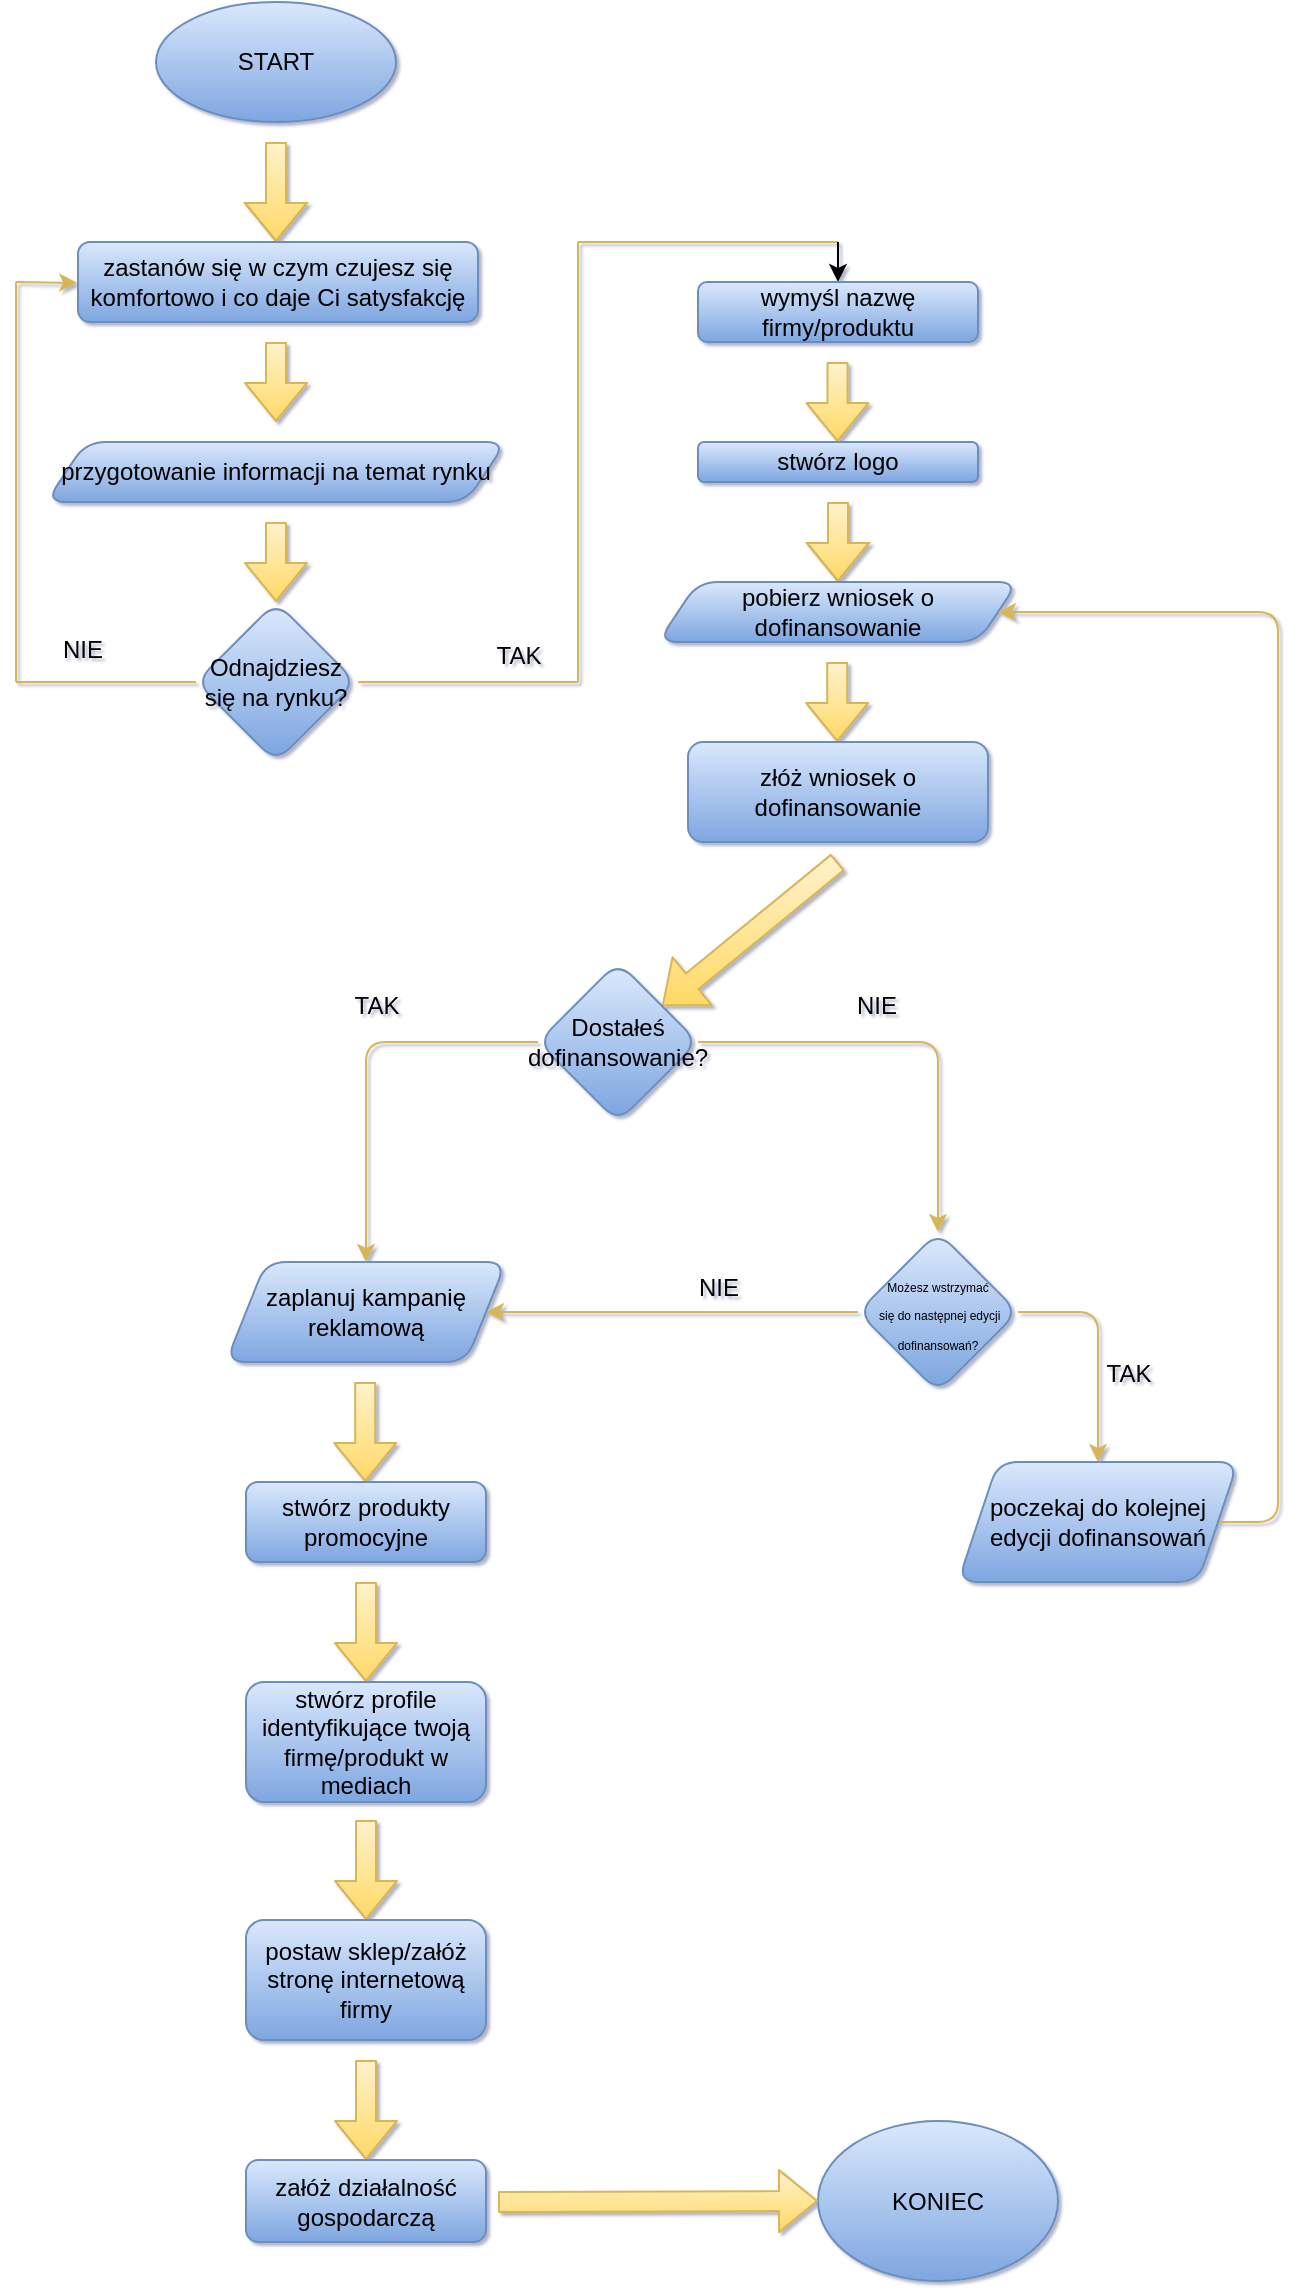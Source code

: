 <mxfile version="15.6.6" type="github" pages="2">
  <diagram id="UDtzyuUQcxQMz5mHsWod" name="Page-1">
    <mxGraphModel dx="830" dy="417" grid="0" gridSize="10" guides="1" tooltips="1" connect="1" arrows="1" fold="1" page="1" pageScale="1" pageWidth="827" pageHeight="1169" background="#ffffff" math="0" shadow="1">
      <root>
        <mxCell id="0" />
        <mxCell id="1" parent="0" />
        <mxCell id="P0c55dOeESKWQFFsauMl-1" value="START" style="ellipse;whiteSpace=wrap;html=1;rounded=1;fillColor=#dae8fc;strokeColor=#6c8ebf;gradientColor=#7ea6e0;fontColor=default;" vertex="1" parent="1">
          <mxGeometry x="239" y="10" width="120" height="60" as="geometry" />
        </mxCell>
        <mxCell id="P0c55dOeESKWQFFsauMl-2" value="" style="shape=flexArrow;endArrow=classic;html=1;fillColor=#fff2cc;gradientColor=#ffd966;strokeColor=#d6b656;labelBackgroundColor=default;fontColor=default;" edge="1" parent="1">
          <mxGeometry width="50" height="50" relative="1" as="geometry">
            <mxPoint x="299" y="80" as="sourcePoint" />
            <mxPoint x="299" y="130" as="targetPoint" />
            <Array as="points">
              <mxPoint x="299" y="110" />
            </Array>
          </mxGeometry>
        </mxCell>
        <mxCell id="yG68L8h6gqD8pZKWGZSu-3" value="" style="shape=flexArrow;endArrow=classic;html=1;fillColor=#fff2cc;gradientColor=#ffd966;strokeColor=#d6b656;labelBackgroundColor=default;fontColor=default;" edge="1" parent="1">
          <mxGeometry width="50" height="50" relative="1" as="geometry">
            <mxPoint x="299" y="180" as="sourcePoint" />
            <mxPoint x="299" y="220" as="targetPoint" />
          </mxGeometry>
        </mxCell>
        <mxCell id="yG68L8h6gqD8pZKWGZSu-5" value="przygotowanie informacji na temat rynku" style="shape=parallelogram;perimeter=parallelogramPerimeter;whiteSpace=wrap;html=1;fixedSize=1;rounded=1;fillColor=#dae8fc;strokeColor=#6c8ebf;gradientColor=#7ea6e0;fontColor=default;" vertex="1" parent="1">
          <mxGeometry x="184" y="230" width="230" height="30" as="geometry" />
        </mxCell>
        <mxCell id="yG68L8h6gqD8pZKWGZSu-6" value="Odnajdziesz się na rynku?" style="rhombus;whiteSpace=wrap;html=1;shadow=0;rounded=1;fillColor=#dae8fc;strokeColor=#6c8ebf;gradientColor=#7ea6e0;fontColor=default;" vertex="1" parent="1">
          <mxGeometry x="259" y="310" width="80" height="80" as="geometry" />
        </mxCell>
        <mxCell id="yG68L8h6gqD8pZKWGZSu-7" value="" style="endArrow=none;html=1;entryX=0;entryY=0.5;entryDx=0;entryDy=0;fillColor=#fff2cc;gradientColor=#ffd966;strokeColor=#d6b656;labelBackgroundColor=default;fontColor=default;" edge="1" parent="1" target="yG68L8h6gqD8pZKWGZSu-6">
          <mxGeometry width="50" height="50" relative="1" as="geometry">
            <mxPoint x="169" y="350" as="sourcePoint" />
            <mxPoint x="329" y="200" as="targetPoint" />
          </mxGeometry>
        </mxCell>
        <mxCell id="yG68L8h6gqD8pZKWGZSu-8" value="" style="endArrow=none;html=1;fillColor=#fff2cc;gradientColor=#ffd966;strokeColor=#d6b656;labelBackgroundColor=default;fontColor=default;" edge="1" parent="1">
          <mxGeometry width="50" height="50" relative="1" as="geometry">
            <mxPoint x="169" y="150" as="sourcePoint" />
            <mxPoint x="169" y="350" as="targetPoint" />
          </mxGeometry>
        </mxCell>
        <mxCell id="yG68L8h6gqD8pZKWGZSu-9" value="" style="endArrow=classic;html=1;entryX=0.048;entryY=0.347;entryDx=0;entryDy=0;entryPerimeter=0;fillColor=#fff2cc;gradientColor=#ffd966;strokeColor=#d6b656;labelBackgroundColor=default;fontColor=default;" edge="1" parent="1">
          <mxGeometry width="50" height="50" relative="1" as="geometry">
            <mxPoint x="169" y="150" as="sourcePoint" />
            <mxPoint x="199.56" y="150.41" as="targetPoint" />
            <Array as="points" />
          </mxGeometry>
        </mxCell>
        <mxCell id="yG68L8h6gqD8pZKWGZSu-10" value="" style="shape=flexArrow;endArrow=classic;html=1;entryX=0.5;entryY=0;entryDx=0;entryDy=0;fillColor=#fff2cc;gradientColor=#ffd966;strokeColor=#d6b656;labelBackgroundColor=default;fontColor=default;" edge="1" parent="1" target="yG68L8h6gqD8pZKWGZSu-6">
          <mxGeometry width="50" height="50" relative="1" as="geometry">
            <mxPoint x="299" y="270" as="sourcePoint" />
            <mxPoint x="299" y="300" as="targetPoint" />
          </mxGeometry>
        </mxCell>
        <mxCell id="yG68L8h6gqD8pZKWGZSu-11" value="" style="endArrow=none;html=1;fillColor=#fff2cc;gradientColor=#ffd966;strokeColor=#d6b656;labelBackgroundColor=default;fontColor=default;" edge="1" parent="1">
          <mxGeometry width="50" height="50" relative="1" as="geometry">
            <mxPoint x="340" y="350" as="sourcePoint" />
            <mxPoint x="450" y="350" as="targetPoint" />
          </mxGeometry>
        </mxCell>
        <mxCell id="yG68L8h6gqD8pZKWGZSu-12" value="" style="endArrow=none;html=1;fillColor=#fff2cc;gradientColor=#ffd966;strokeColor=#d6b656;labelBackgroundColor=default;fontColor=default;" edge="1" parent="1">
          <mxGeometry width="50" height="50" relative="1" as="geometry">
            <mxPoint x="450" y="350" as="sourcePoint" />
            <mxPoint x="450" y="130" as="targetPoint" />
          </mxGeometry>
        </mxCell>
        <mxCell id="yG68L8h6gqD8pZKWGZSu-13" value="" style="endArrow=none;html=1;fillColor=#fff2cc;gradientColor=#ffd966;strokeColor=#d6b656;labelBackgroundColor=default;fontColor=default;" edge="1" parent="1">
          <mxGeometry width="50" height="50" relative="1" as="geometry">
            <mxPoint x="580" y="130" as="sourcePoint" />
            <mxPoint x="450" y="130" as="targetPoint" />
          </mxGeometry>
        </mxCell>
        <mxCell id="yG68L8h6gqD8pZKWGZSu-14" value="" style="endArrow=classic;html=1;" edge="1" parent="1">
          <mxGeometry width="50" height="50" relative="1" as="geometry">
            <mxPoint x="580" y="130" as="sourcePoint" />
            <mxPoint x="580" y="150" as="targetPoint" />
          </mxGeometry>
        </mxCell>
        <mxCell id="yG68L8h6gqD8pZKWGZSu-16" value="" style="shape=flexArrow;endArrow=classic;html=1;fillColor=#fff2cc;gradientColor=#ffd966;strokeColor=#d6b656;labelBackgroundColor=default;fontColor=default;" edge="1" parent="1">
          <mxGeometry width="50" height="50" relative="1" as="geometry">
            <mxPoint x="579.75" y="190" as="sourcePoint" />
            <mxPoint x="579.75" y="230" as="targetPoint" />
          </mxGeometry>
        </mxCell>
        <mxCell id="yG68L8h6gqD8pZKWGZSu-18" value="" style="shape=flexArrow;endArrow=classic;html=1;fillColor=#fff2cc;gradientColor=#ffd966;strokeColor=#d6b656;labelBackgroundColor=default;fontColor=default;" edge="1" parent="1">
          <mxGeometry width="50" height="50" relative="1" as="geometry">
            <mxPoint x="580" y="260" as="sourcePoint" />
            <mxPoint x="580" y="300" as="targetPoint" />
            <Array as="points">
              <mxPoint x="580" y="270" />
            </Array>
          </mxGeometry>
        </mxCell>
        <mxCell id="yG68L8h6gqD8pZKWGZSu-19" value="pobierz wniosek o dofinansowanie" style="shape=parallelogram;perimeter=parallelogramPerimeter;whiteSpace=wrap;html=1;fixedSize=1;rounded=1;fillColor=#dae8fc;strokeColor=#6c8ebf;gradientColor=#7ea6e0;fontColor=default;" vertex="1" parent="1">
          <mxGeometry x="490" y="300" width="180" height="30" as="geometry" />
        </mxCell>
        <mxCell id="yG68L8h6gqD8pZKWGZSu-20" value="" style="shape=flexArrow;endArrow=classic;html=1;fillColor=#fff2cc;gradientColor=#ffd966;strokeColor=#d6b656;labelBackgroundColor=default;fontColor=default;" edge="1" parent="1" target="yG68L8h6gqD8pZKWGZSu-21">
          <mxGeometry width="50" height="50" relative="1" as="geometry">
            <mxPoint x="580" y="440" as="sourcePoint" />
            <mxPoint x="580" y="350" as="targetPoint" />
          </mxGeometry>
        </mxCell>
        <mxCell id="yG68L8h6gqD8pZKWGZSu-21" value="Dostałeś dofinansowanie?" style="rhombus;whiteSpace=wrap;html=1;rounded=1;fillColor=#dae8fc;strokeColor=#6c8ebf;gradientColor=#7ea6e0;fontColor=default;" vertex="1" parent="1">
          <mxGeometry x="430" y="490" width="80" height="80" as="geometry" />
        </mxCell>
        <mxCell id="yG68L8h6gqD8pZKWGZSu-24" value="stwórz logo" style="whiteSpace=wrap;html=1;rounded=1;fillColor=#dae8fc;strokeColor=#6c8ebf;gradientColor=#7ea6e0;fontColor=default;" vertex="1" parent="1">
          <mxGeometry x="510" y="230" width="140" height="20" as="geometry" />
        </mxCell>
        <mxCell id="yG68L8h6gqD8pZKWGZSu-25" value="zastanów się w czym czujesz się komfortowo i co daje Ci satysfakcję" style="whiteSpace=wrap;html=1;rounded=1;fillColor=#dae8fc;strokeColor=#6c8ebf;gradientColor=#7ea6e0;fontColor=default;" vertex="1" parent="1">
          <mxGeometry x="200" y="130" width="200" height="40" as="geometry" />
        </mxCell>
        <mxCell id="yG68L8h6gqD8pZKWGZSu-26" value="wymyśl nazwę firmy/produktu" style="whiteSpace=wrap;html=1;rounded=1;fillColor=#dae8fc;strokeColor=#6c8ebf;gradientColor=#7ea6e0;fontColor=default;" vertex="1" parent="1">
          <mxGeometry x="510" y="150" width="140" height="30" as="geometry" />
        </mxCell>
        <mxCell id="yG68L8h6gqD8pZKWGZSu-27" value="" style="shape=flexArrow;endArrow=classic;html=1;fillColor=#fff2cc;gradientColor=#ffd966;strokeColor=#d6b656;labelBackgroundColor=default;fontColor=default;" edge="1" parent="1">
          <mxGeometry width="50" height="50" relative="1" as="geometry">
            <mxPoint x="579.6" y="340" as="sourcePoint" />
            <mxPoint x="579.6" y="380" as="targetPoint" />
          </mxGeometry>
        </mxCell>
        <mxCell id="yG68L8h6gqD8pZKWGZSu-28" value="złóż wniosek o dofinansowanie" style="whiteSpace=wrap;html=1;rounded=1;fillColor=#dae8fc;strokeColor=#6c8ebf;gradientColor=#7ea6e0;fontColor=default;" vertex="1" parent="1">
          <mxGeometry x="505" y="380" width="150" height="50" as="geometry" />
        </mxCell>
        <mxCell id="yG68L8h6gqD8pZKWGZSu-29" value="" style="endArrow=none;html=1;exitX=1;exitY=0.5;exitDx=0;exitDy=0;fillColor=#fff2cc;gradientColor=#ffd966;strokeColor=#d6b656;labelBackgroundColor=default;fontColor=default;" edge="1" parent="1" source="yG68L8h6gqD8pZKWGZSu-21">
          <mxGeometry width="50" height="50" relative="1" as="geometry">
            <mxPoint x="580" y="520" as="sourcePoint" />
            <mxPoint x="610" y="530" as="targetPoint" />
          </mxGeometry>
        </mxCell>
        <mxCell id="yG68L8h6gqD8pZKWGZSu-30" value="" style="endArrow=classic;html=1;entryX=0.5;entryY=0;entryDx=0;entryDy=0;fillColor=#fff2cc;gradientColor=#ffd966;strokeColor=#d6b656;labelBackgroundColor=default;fontColor=default;" edge="1" parent="1" target="yG68L8h6gqD8pZKWGZSu-31">
          <mxGeometry width="50" height="50" relative="1" as="geometry">
            <mxPoint x="610" y="530" as="sourcePoint" />
            <mxPoint x="690" y="560" as="targetPoint" />
            <Array as="points">
              <mxPoint x="630" y="530" />
            </Array>
          </mxGeometry>
        </mxCell>
        <mxCell id="yG68L8h6gqD8pZKWGZSu-33" style="edgeStyle=orthogonalEdgeStyle;orthogonalLoop=1;jettySize=auto;html=1;fontSize=6;entryX=0.5;entryY=0;entryDx=0;entryDy=0;fillColor=#fff2cc;gradientColor=#ffd966;strokeColor=#d6b656;labelBackgroundColor=default;fontColor=default;" edge="1" parent="1" source="yG68L8h6gqD8pZKWGZSu-31" target="yG68L8h6gqD8pZKWGZSu-51">
          <mxGeometry relative="1" as="geometry">
            <mxPoint x="750" y="740" as="targetPoint" />
            <Array as="points">
              <mxPoint x="710" y="665" />
            </Array>
          </mxGeometry>
        </mxCell>
        <mxCell id="yG68L8h6gqD8pZKWGZSu-34" style="edgeStyle=orthogonalEdgeStyle;orthogonalLoop=1;jettySize=auto;html=1;fontSize=6;entryX=1;entryY=0.5;entryDx=0;entryDy=0;fillColor=#fff2cc;gradientColor=#ffd966;strokeColor=#d6b656;labelBackgroundColor=default;fontColor=default;" edge="1" parent="1" source="yG68L8h6gqD8pZKWGZSu-31" target="yG68L8h6gqD8pZKWGZSu-41">
          <mxGeometry relative="1" as="geometry">
            <mxPoint x="550" y="720" as="targetPoint" />
          </mxGeometry>
        </mxCell>
        <mxCell id="yG68L8h6gqD8pZKWGZSu-31" value="&lt;font style=&quot;font-size: 6px&quot;&gt;Możesz wstrzymać&lt;br&gt;&amp;nbsp;się do następnej edycji dofinansowań?&lt;/font&gt;" style="rhombus;whiteSpace=wrap;html=1;rounded=1;fillColor=#dae8fc;gradientColor=#7ea6e0;strokeColor=#6c8ebf;fontColor=default;" vertex="1" parent="1">
          <mxGeometry x="590" y="625" width="80" height="80" as="geometry" />
        </mxCell>
        <mxCell id="yG68L8h6gqD8pZKWGZSu-41" value="zaplanuj kampanię reklamową" style="shape=parallelogram;perimeter=parallelogramPerimeter;whiteSpace=wrap;html=1;fixedSize=1;fontSize=12;rounded=1;fillColor=#dae8fc;gradientColor=#7ea6e0;strokeColor=#6c8ebf;fontColor=default;" vertex="1" parent="1">
          <mxGeometry x="274" y="640" width="140" height="50" as="geometry" />
        </mxCell>
        <mxCell id="yG68L8h6gqD8pZKWGZSu-42" value="" style="shape=flexArrow;endArrow=classic;html=1;fontSize=12;fillColor=#fff2cc;gradientColor=#ffd966;strokeColor=#d6b656;labelBackgroundColor=default;fontColor=default;" edge="1" parent="1">
          <mxGeometry width="50" height="50" relative="1" as="geometry">
            <mxPoint x="343.6" y="700" as="sourcePoint" />
            <mxPoint x="343.6" y="750" as="targetPoint" />
          </mxGeometry>
        </mxCell>
        <mxCell id="yG68L8h6gqD8pZKWGZSu-43" value="stwórz produkty promocyjne" style="whiteSpace=wrap;html=1;fontSize=12;rounded=1;fillColor=#dae8fc;gradientColor=#7ea6e0;strokeColor=#6c8ebf;fontColor=default;" vertex="1" parent="1">
          <mxGeometry x="284" y="750" width="120" height="40" as="geometry" />
        </mxCell>
        <mxCell id="yG68L8h6gqD8pZKWGZSu-44" value="" style="shape=flexArrow;endArrow=classic;html=1;fontSize=12;fillColor=#fff2cc;gradientColor=#ffd966;strokeColor=#d6b656;labelBackgroundColor=default;fontColor=default;" edge="1" parent="1" target="yG68L8h6gqD8pZKWGZSu-45">
          <mxGeometry width="50" height="50" relative="1" as="geometry">
            <mxPoint x="344" y="800" as="sourcePoint" />
            <mxPoint x="344" y="840" as="targetPoint" />
          </mxGeometry>
        </mxCell>
        <mxCell id="yG68L8h6gqD8pZKWGZSu-45" value="stwórz profile identyfikujące twoją firmę/produkt w mediach" style="whiteSpace=wrap;html=1;fontSize=12;rounded=1;fillColor=#dae8fc;gradientColor=#7ea6e0;strokeColor=#6c8ebf;fontColor=default;" vertex="1" parent="1">
          <mxGeometry x="284" y="850" width="120" height="60" as="geometry" />
        </mxCell>
        <mxCell id="yG68L8h6gqD8pZKWGZSu-46" value="" style="endArrow=classic;html=1;fontSize=12;exitX=0;exitY=0.5;exitDx=0;exitDy=0;entryX=0.5;entryY=0;entryDx=0;entryDy=0;strokeColor=#d6b656;labelBackgroundColor=default;fontColor=default;fillColor=#fff2cc;gradientColor=#ffd966;" edge="1" parent="1" source="yG68L8h6gqD8pZKWGZSu-21" target="yG68L8h6gqD8pZKWGZSu-41">
          <mxGeometry width="50" height="50" relative="1" as="geometry">
            <mxPoint x="470" y="640" as="sourcePoint" />
            <mxPoint x="350" y="530" as="targetPoint" />
            <Array as="points">
              <mxPoint x="344" y="530" />
            </Array>
          </mxGeometry>
        </mxCell>
        <mxCell id="yG68L8h6gqD8pZKWGZSu-47" value="" style="shape=flexArrow;endArrow=classic;html=1;fontSize=12;fillColor=#fff2cc;gradientColor=#ffd966;strokeColor=#d6b656;labelBackgroundColor=default;fontColor=default;" edge="1" parent="1" target="yG68L8h6gqD8pZKWGZSu-48">
          <mxGeometry width="50" height="50" relative="1" as="geometry">
            <mxPoint x="344" y="919" as="sourcePoint" />
            <mxPoint x="344" y="969" as="targetPoint" />
          </mxGeometry>
        </mxCell>
        <mxCell id="yG68L8h6gqD8pZKWGZSu-48" value="postaw sklep/załóż stronę internetową firmy" style="whiteSpace=wrap;html=1;fontSize=12;rounded=1;fillColor=#dae8fc;gradientColor=#7ea6e0;strokeColor=#6c8ebf;fontColor=default;" vertex="1" parent="1">
          <mxGeometry x="284" y="969" width="120" height="60" as="geometry" />
        </mxCell>
        <mxCell id="yG68L8h6gqD8pZKWGZSu-49" value="" style="shape=flexArrow;endArrow=classic;html=1;fontSize=12;fillColor=#fff2cc;gradientColor=#ffd966;strokeColor=#d6b656;labelBackgroundColor=default;fontColor=default;" edge="1" parent="1">
          <mxGeometry width="50" height="50" relative="1" as="geometry">
            <mxPoint x="344" y="1039" as="sourcePoint" />
            <mxPoint x="344" y="1089" as="targetPoint" />
          </mxGeometry>
        </mxCell>
        <mxCell id="yG68L8h6gqD8pZKWGZSu-50" value="załóż działalność gospodarczą" style="whiteSpace=wrap;html=1;fontSize=12;rounded=1;fillColor=#dae8fc;gradientColor=#7ea6e0;strokeColor=#6c8ebf;fontColor=default;" vertex="1" parent="1">
          <mxGeometry x="284" y="1089" width="120" height="41" as="geometry" />
        </mxCell>
        <mxCell id="yG68L8h6gqD8pZKWGZSu-52" style="edgeStyle=orthogonalEdgeStyle;orthogonalLoop=1;jettySize=auto;html=1;entryX=1;entryY=0.5;entryDx=0;entryDy=0;fontSize=12;fillColor=#fff2cc;gradientColor=#ffd966;strokeColor=#d6b656;labelBackgroundColor=default;fontColor=default;" edge="1" parent="1" source="yG68L8h6gqD8pZKWGZSu-51" target="yG68L8h6gqD8pZKWGZSu-19">
          <mxGeometry relative="1" as="geometry">
            <Array as="points">
              <mxPoint x="800" y="770" />
              <mxPoint x="800" y="315" />
            </Array>
          </mxGeometry>
        </mxCell>
        <mxCell id="yG68L8h6gqD8pZKWGZSu-51" value="poczekaj do kolejnej edycji dofinansowań" style="shape=parallelogram;perimeter=parallelogramPerimeter;whiteSpace=wrap;html=1;fixedSize=1;fontSize=12;rounded=1;fillColor=#dae8fc;gradientColor=#7ea6e0;strokeColor=#6c8ebf;fontColor=default;" vertex="1" parent="1">
          <mxGeometry x="640" y="740" width="140" height="60" as="geometry" />
        </mxCell>
        <mxCell id="yG68L8h6gqD8pZKWGZSu-53" value="KONIEC" style="ellipse;whiteSpace=wrap;html=1;fontSize=12;rounded=1;fillColor=#dae8fc;gradientColor=#7ea6e0;strokeColor=#6c8ebf;fontColor=default;" vertex="1" parent="1">
          <mxGeometry x="570" y="1069.5" width="120" height="80" as="geometry" />
        </mxCell>
        <mxCell id="yG68L8h6gqD8pZKWGZSu-54" value="" style="shape=flexArrow;endArrow=classic;html=1;fontSize=12;entryX=0;entryY=0.5;entryDx=0;entryDy=0;fillColor=#fff2cc;gradientColor=#ffd966;strokeColor=#d6b656;" edge="1" parent="1" target="yG68L8h6gqD8pZKWGZSu-53">
          <mxGeometry width="50" height="50" relative="1" as="geometry">
            <mxPoint x="410" y="1110" as="sourcePoint" />
            <mxPoint x="520" y="1020" as="targetPoint" />
          </mxGeometry>
        </mxCell>
        <mxCell id="yG68L8h6gqD8pZKWGZSu-55" value="NIE" style="text;html=1;resizable=0;autosize=1;align=center;verticalAlign=middle;points=[];fillColor=none;strokeColor=none;rounded=1;" vertex="1" parent="1">
          <mxGeometry x="584" y="503" width="30" height="18" as="geometry" />
        </mxCell>
        <mxCell id="yG68L8h6gqD8pZKWGZSu-56" value="TAK" style="text;html=1;resizable=0;autosize=1;align=center;verticalAlign=middle;points=[];fillColor=none;strokeColor=none;shadow=0;fillStyle=auto;rounded=1;" vertex="1" parent="1">
          <mxGeometry x="333" y="503" width="32" height="18" as="geometry" />
        </mxCell>
        <mxCell id="yG68L8h6gqD8pZKWGZSu-57" value="TAK" style="text;html=1;resizable=0;autosize=1;align=center;verticalAlign=middle;points=[];fillColor=none;strokeColor=none;shadow=0;fillStyle=auto;rounded=1;" vertex="1" parent="1">
          <mxGeometry x="709" y="687" width="32" height="18" as="geometry" />
        </mxCell>
        <mxCell id="yG68L8h6gqD8pZKWGZSu-58" value="NIE" style="text;html=1;resizable=0;autosize=1;align=center;verticalAlign=middle;points=[];fillColor=none;strokeColor=none;rounded=1;" vertex="1" parent="1">
          <mxGeometry x="505" y="644" width="30" height="18" as="geometry" />
        </mxCell>
        <mxCell id="yG68L8h6gqD8pZKWGZSu-59" value="NIE" style="text;html=1;resizable=0;autosize=1;align=center;verticalAlign=middle;points=[];fillColor=none;strokeColor=none;rounded=1;" vertex="1" parent="1">
          <mxGeometry x="187" y="325" width="30" height="18" as="geometry" />
        </mxCell>
        <mxCell id="yG68L8h6gqD8pZKWGZSu-60" value="TAK" style="text;html=1;resizable=0;autosize=1;align=center;verticalAlign=middle;points=[];fillColor=none;strokeColor=none;shadow=0;fillStyle=auto;rounded=1;" vertex="1" parent="1">
          <mxGeometry x="404" y="328" width="32" height="18" as="geometry" />
        </mxCell>
      </root>
    </mxGraphModel>
  </diagram>
  <diagram id="X70I8UGa-l9-yTh0XWRy" name="Page-2">
    <mxGraphModel dx="1038" dy="521" grid="1" gridSize="10" guides="1" tooltips="1" connect="1" arrows="1" fold="1" page="1" pageScale="1" pageWidth="827" pageHeight="1169" math="0" shadow="0">
      <root>
        <mxCell id="UHdm9BW1MRAe0uW6uRIO-0" />
        <mxCell id="UHdm9BW1MRAe0uW6uRIO-1" parent="UHdm9BW1MRAe0uW6uRIO-0" />
      </root>
    </mxGraphModel>
  </diagram>
</mxfile>
